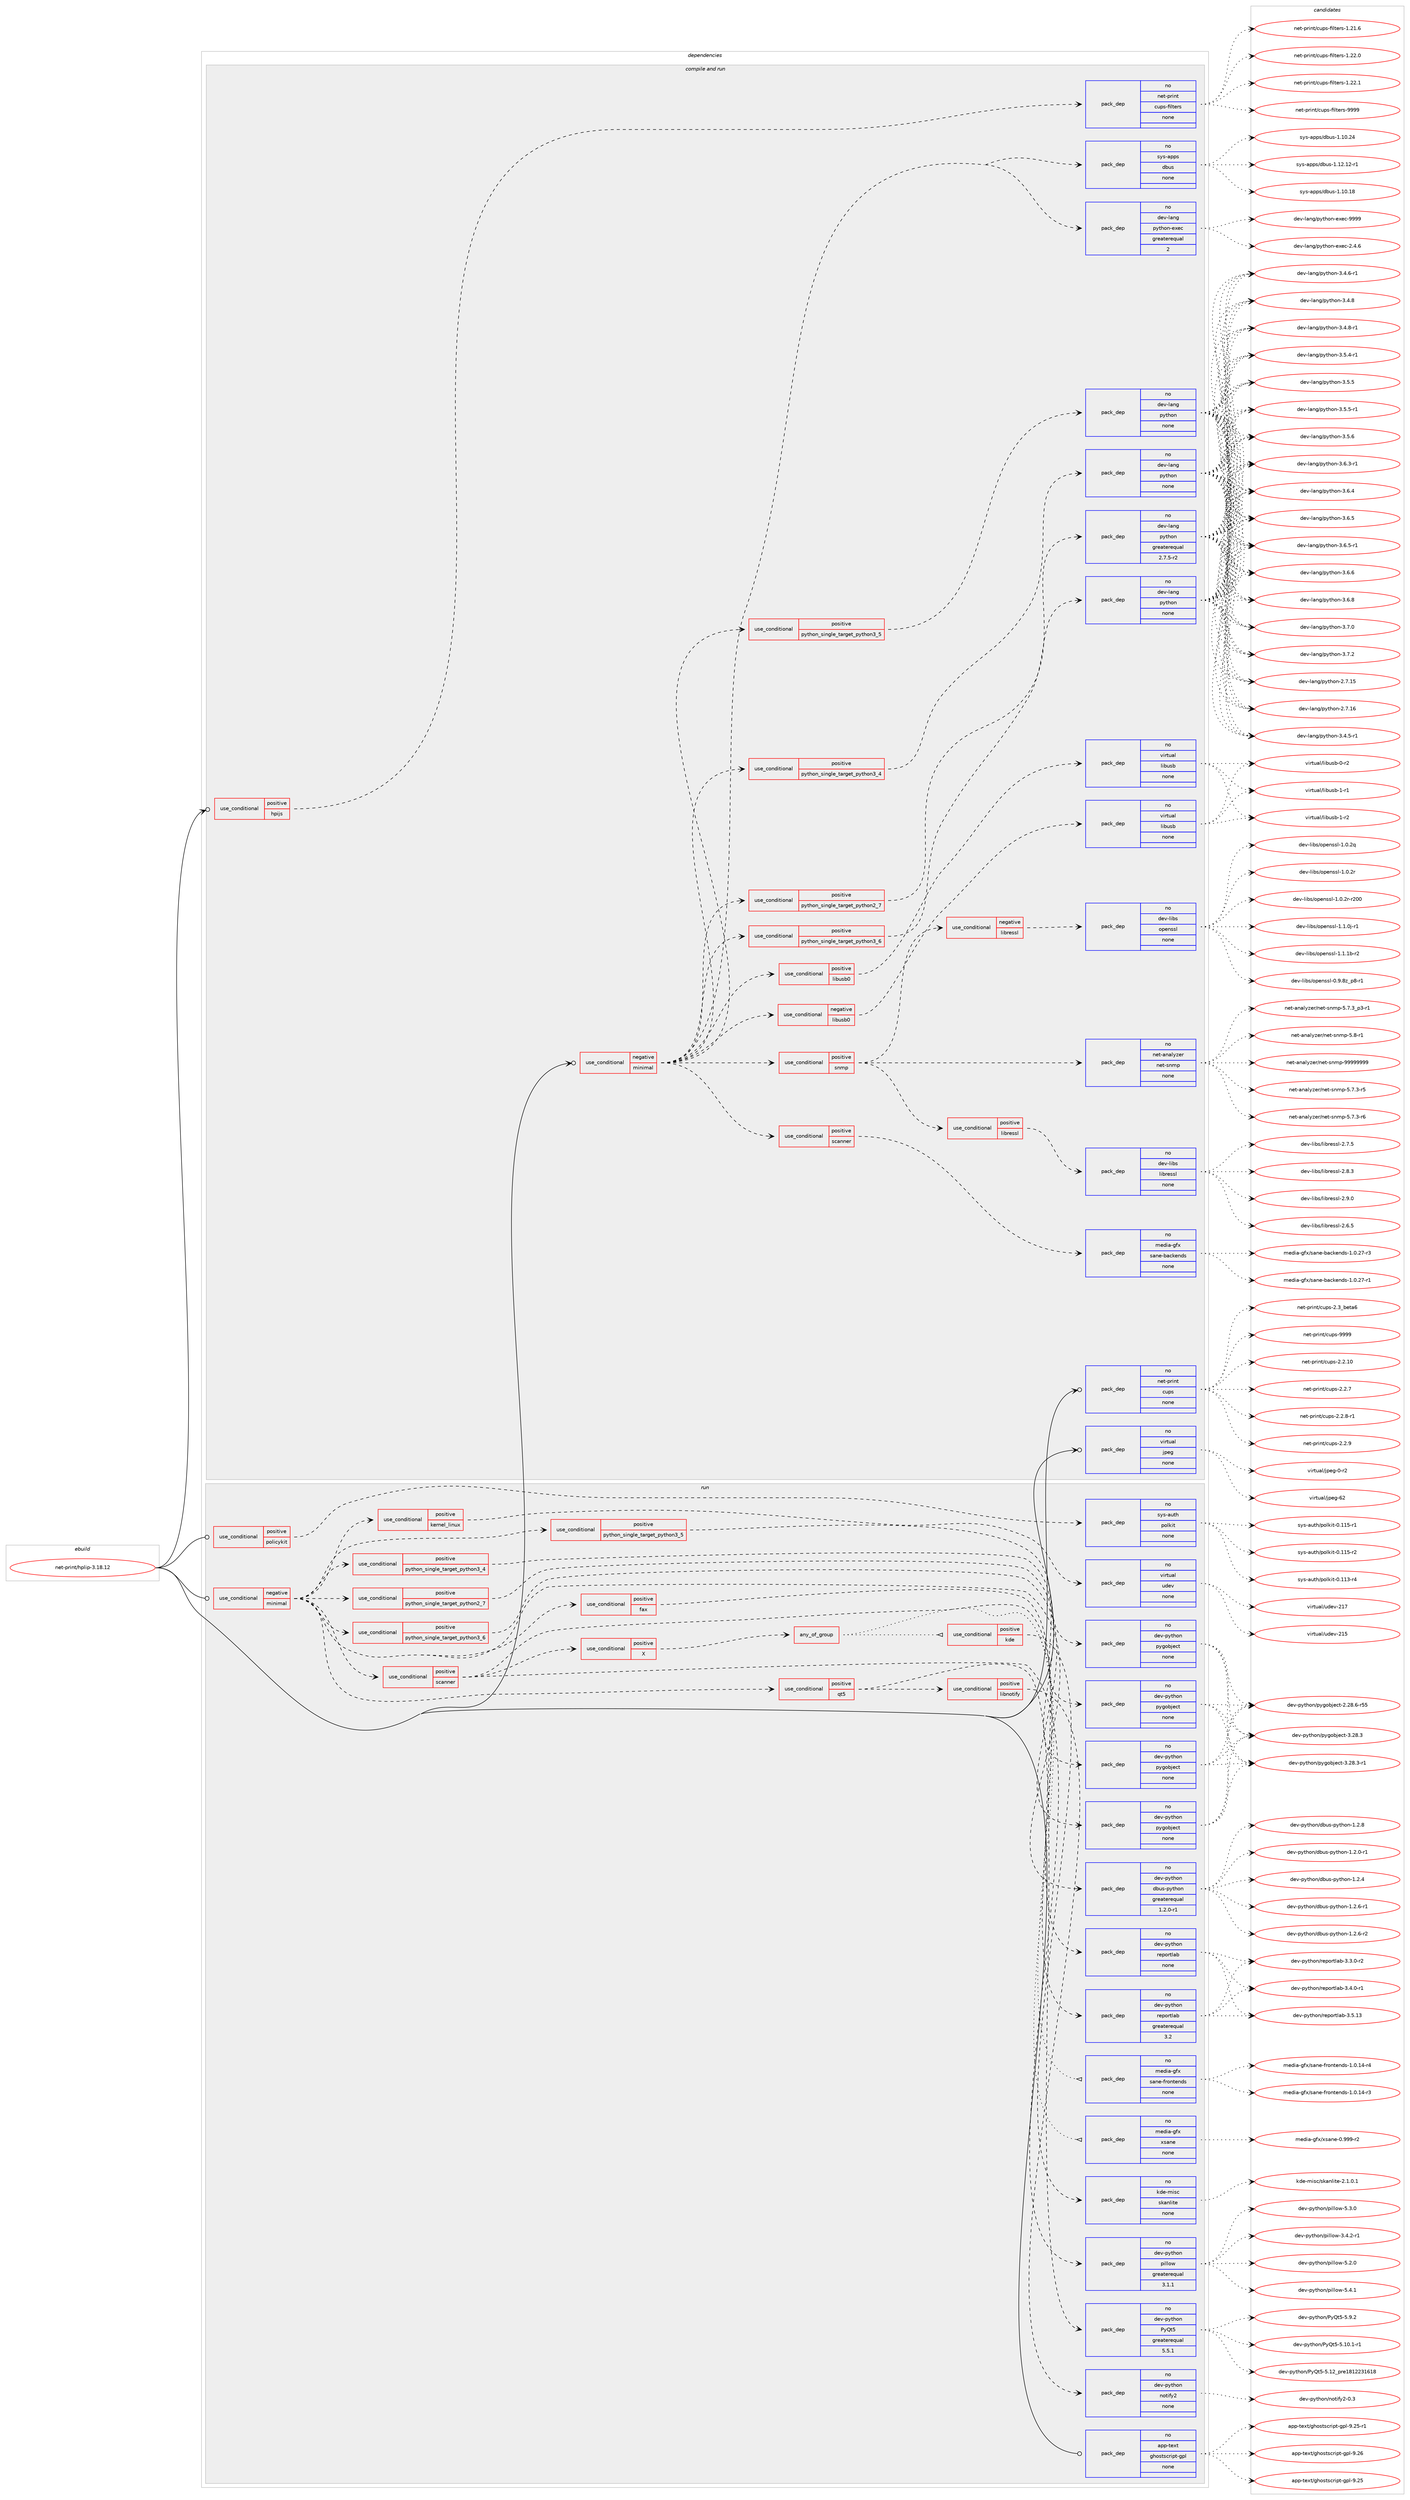digraph prolog {

# *************
# Graph options
# *************

newrank=true;
concentrate=true;
compound=true;
graph [rankdir=LR,fontname=Helvetica,fontsize=10,ranksep=1.5];#, ranksep=2.5, nodesep=0.2];
edge  [arrowhead=vee];
node  [fontname=Helvetica,fontsize=10];

# **********
# The ebuild
# **********

subgraph cluster_leftcol {
color=gray;
rank=same;
label=<<i>ebuild</i>>;
id [label="net-print/hplip-3.18.12", color=red, width=4, href="../net-print/hplip-3.18.12.svg"];
}

# ****************
# The dependencies
# ****************

subgraph cluster_midcol {
color=gray;
label=<<i>dependencies</i>>;
subgraph cluster_compile {
fillcolor="#eeeeee";
style=filled;
label=<<i>compile</i>>;
}
subgraph cluster_compileandrun {
fillcolor="#eeeeee";
style=filled;
label=<<i>compile and run</i>>;
subgraph cond450359 {
dependency1677092 [label=<<TABLE BORDER="0" CELLBORDER="1" CELLSPACING="0" CELLPADDING="4"><TR><TD ROWSPAN="3" CELLPADDING="10">use_conditional</TD></TR><TR><TD>negative</TD></TR><TR><TD>minimal</TD></TR></TABLE>>, shape=none, color=red];
subgraph cond450360 {
dependency1677093 [label=<<TABLE BORDER="0" CELLBORDER="1" CELLSPACING="0" CELLPADDING="4"><TR><TD ROWSPAN="3" CELLPADDING="10">use_conditional</TD></TR><TR><TD>positive</TD></TR><TR><TD>python_single_target_python2_7</TD></TR></TABLE>>, shape=none, color=red];
subgraph pack1199316 {
dependency1677094 [label=<<TABLE BORDER="0" CELLBORDER="1" CELLSPACING="0" CELLPADDING="4" WIDTH="220"><TR><TD ROWSPAN="6" CELLPADDING="30">pack_dep</TD></TR><TR><TD WIDTH="110">no</TD></TR><TR><TD>dev-lang</TD></TR><TR><TD>python</TD></TR><TR><TD>greaterequal</TD></TR><TR><TD>2.7.5-r2</TD></TR></TABLE>>, shape=none, color=blue];
}
dependency1677093:e -> dependency1677094:w [weight=20,style="dashed",arrowhead="vee"];
}
dependency1677092:e -> dependency1677093:w [weight=20,style="dashed",arrowhead="vee"];
subgraph cond450361 {
dependency1677095 [label=<<TABLE BORDER="0" CELLBORDER="1" CELLSPACING="0" CELLPADDING="4"><TR><TD ROWSPAN="3" CELLPADDING="10">use_conditional</TD></TR><TR><TD>positive</TD></TR><TR><TD>python_single_target_python3_4</TD></TR></TABLE>>, shape=none, color=red];
subgraph pack1199317 {
dependency1677096 [label=<<TABLE BORDER="0" CELLBORDER="1" CELLSPACING="0" CELLPADDING="4" WIDTH="220"><TR><TD ROWSPAN="6" CELLPADDING="30">pack_dep</TD></TR><TR><TD WIDTH="110">no</TD></TR><TR><TD>dev-lang</TD></TR><TR><TD>python</TD></TR><TR><TD>none</TD></TR><TR><TD></TD></TR></TABLE>>, shape=none, color=blue];
}
dependency1677095:e -> dependency1677096:w [weight=20,style="dashed",arrowhead="vee"];
}
dependency1677092:e -> dependency1677095:w [weight=20,style="dashed",arrowhead="vee"];
subgraph cond450362 {
dependency1677097 [label=<<TABLE BORDER="0" CELLBORDER="1" CELLSPACING="0" CELLPADDING="4"><TR><TD ROWSPAN="3" CELLPADDING="10">use_conditional</TD></TR><TR><TD>positive</TD></TR><TR><TD>python_single_target_python3_5</TD></TR></TABLE>>, shape=none, color=red];
subgraph pack1199318 {
dependency1677098 [label=<<TABLE BORDER="0" CELLBORDER="1" CELLSPACING="0" CELLPADDING="4" WIDTH="220"><TR><TD ROWSPAN="6" CELLPADDING="30">pack_dep</TD></TR><TR><TD WIDTH="110">no</TD></TR><TR><TD>dev-lang</TD></TR><TR><TD>python</TD></TR><TR><TD>none</TD></TR><TR><TD></TD></TR></TABLE>>, shape=none, color=blue];
}
dependency1677097:e -> dependency1677098:w [weight=20,style="dashed",arrowhead="vee"];
}
dependency1677092:e -> dependency1677097:w [weight=20,style="dashed",arrowhead="vee"];
subgraph cond450363 {
dependency1677099 [label=<<TABLE BORDER="0" CELLBORDER="1" CELLSPACING="0" CELLPADDING="4"><TR><TD ROWSPAN="3" CELLPADDING="10">use_conditional</TD></TR><TR><TD>positive</TD></TR><TR><TD>python_single_target_python3_6</TD></TR></TABLE>>, shape=none, color=red];
subgraph pack1199319 {
dependency1677100 [label=<<TABLE BORDER="0" CELLBORDER="1" CELLSPACING="0" CELLPADDING="4" WIDTH="220"><TR><TD ROWSPAN="6" CELLPADDING="30">pack_dep</TD></TR><TR><TD WIDTH="110">no</TD></TR><TR><TD>dev-lang</TD></TR><TR><TD>python</TD></TR><TR><TD>none</TD></TR><TR><TD></TD></TR></TABLE>>, shape=none, color=blue];
}
dependency1677099:e -> dependency1677100:w [weight=20,style="dashed",arrowhead="vee"];
}
dependency1677092:e -> dependency1677099:w [weight=20,style="dashed",arrowhead="vee"];
subgraph pack1199320 {
dependency1677101 [label=<<TABLE BORDER="0" CELLBORDER="1" CELLSPACING="0" CELLPADDING="4" WIDTH="220"><TR><TD ROWSPAN="6" CELLPADDING="30">pack_dep</TD></TR><TR><TD WIDTH="110">no</TD></TR><TR><TD>dev-lang</TD></TR><TR><TD>python-exec</TD></TR><TR><TD>greaterequal</TD></TR><TR><TD>2</TD></TR></TABLE>>, shape=none, color=blue];
}
dependency1677092:e -> dependency1677101:w [weight=20,style="dashed",arrowhead="vee"];
subgraph pack1199321 {
dependency1677102 [label=<<TABLE BORDER="0" CELLBORDER="1" CELLSPACING="0" CELLPADDING="4" WIDTH="220"><TR><TD ROWSPAN="6" CELLPADDING="30">pack_dep</TD></TR><TR><TD WIDTH="110">no</TD></TR><TR><TD>sys-apps</TD></TR><TR><TD>dbus</TD></TR><TR><TD>none</TD></TR><TR><TD></TD></TR></TABLE>>, shape=none, color=blue];
}
dependency1677092:e -> dependency1677102:w [weight=20,style="dashed",arrowhead="vee"];
subgraph cond450364 {
dependency1677103 [label=<<TABLE BORDER="0" CELLBORDER="1" CELLSPACING="0" CELLPADDING="4"><TR><TD ROWSPAN="3" CELLPADDING="10">use_conditional</TD></TR><TR><TD>negative</TD></TR><TR><TD>libusb0</TD></TR></TABLE>>, shape=none, color=red];
subgraph pack1199322 {
dependency1677104 [label=<<TABLE BORDER="0" CELLBORDER="1" CELLSPACING="0" CELLPADDING="4" WIDTH="220"><TR><TD ROWSPAN="6" CELLPADDING="30">pack_dep</TD></TR><TR><TD WIDTH="110">no</TD></TR><TR><TD>virtual</TD></TR><TR><TD>libusb</TD></TR><TR><TD>none</TD></TR><TR><TD></TD></TR></TABLE>>, shape=none, color=blue];
}
dependency1677103:e -> dependency1677104:w [weight=20,style="dashed",arrowhead="vee"];
}
dependency1677092:e -> dependency1677103:w [weight=20,style="dashed",arrowhead="vee"];
subgraph cond450365 {
dependency1677105 [label=<<TABLE BORDER="0" CELLBORDER="1" CELLSPACING="0" CELLPADDING="4"><TR><TD ROWSPAN="3" CELLPADDING="10">use_conditional</TD></TR><TR><TD>positive</TD></TR><TR><TD>libusb0</TD></TR></TABLE>>, shape=none, color=red];
subgraph pack1199323 {
dependency1677106 [label=<<TABLE BORDER="0" CELLBORDER="1" CELLSPACING="0" CELLPADDING="4" WIDTH="220"><TR><TD ROWSPAN="6" CELLPADDING="30">pack_dep</TD></TR><TR><TD WIDTH="110">no</TD></TR><TR><TD>virtual</TD></TR><TR><TD>libusb</TD></TR><TR><TD>none</TD></TR><TR><TD></TD></TR></TABLE>>, shape=none, color=blue];
}
dependency1677105:e -> dependency1677106:w [weight=20,style="dashed",arrowhead="vee"];
}
dependency1677092:e -> dependency1677105:w [weight=20,style="dashed",arrowhead="vee"];
subgraph cond450366 {
dependency1677107 [label=<<TABLE BORDER="0" CELLBORDER="1" CELLSPACING="0" CELLPADDING="4"><TR><TD ROWSPAN="3" CELLPADDING="10">use_conditional</TD></TR><TR><TD>positive</TD></TR><TR><TD>scanner</TD></TR></TABLE>>, shape=none, color=red];
subgraph pack1199324 {
dependency1677108 [label=<<TABLE BORDER="0" CELLBORDER="1" CELLSPACING="0" CELLPADDING="4" WIDTH="220"><TR><TD ROWSPAN="6" CELLPADDING="30">pack_dep</TD></TR><TR><TD WIDTH="110">no</TD></TR><TR><TD>media-gfx</TD></TR><TR><TD>sane-backends</TD></TR><TR><TD>none</TD></TR><TR><TD></TD></TR></TABLE>>, shape=none, color=blue];
}
dependency1677107:e -> dependency1677108:w [weight=20,style="dashed",arrowhead="vee"];
}
dependency1677092:e -> dependency1677107:w [weight=20,style="dashed",arrowhead="vee"];
subgraph cond450367 {
dependency1677109 [label=<<TABLE BORDER="0" CELLBORDER="1" CELLSPACING="0" CELLPADDING="4"><TR><TD ROWSPAN="3" CELLPADDING="10">use_conditional</TD></TR><TR><TD>positive</TD></TR><TR><TD>snmp</TD></TR></TABLE>>, shape=none, color=red];
subgraph cond450368 {
dependency1677110 [label=<<TABLE BORDER="0" CELLBORDER="1" CELLSPACING="0" CELLPADDING="4"><TR><TD ROWSPAN="3" CELLPADDING="10">use_conditional</TD></TR><TR><TD>negative</TD></TR><TR><TD>libressl</TD></TR></TABLE>>, shape=none, color=red];
subgraph pack1199325 {
dependency1677111 [label=<<TABLE BORDER="0" CELLBORDER="1" CELLSPACING="0" CELLPADDING="4" WIDTH="220"><TR><TD ROWSPAN="6" CELLPADDING="30">pack_dep</TD></TR><TR><TD WIDTH="110">no</TD></TR><TR><TD>dev-libs</TD></TR><TR><TD>openssl</TD></TR><TR><TD>none</TD></TR><TR><TD></TD></TR></TABLE>>, shape=none, color=blue];
}
dependency1677110:e -> dependency1677111:w [weight=20,style="dashed",arrowhead="vee"];
}
dependency1677109:e -> dependency1677110:w [weight=20,style="dashed",arrowhead="vee"];
subgraph cond450369 {
dependency1677112 [label=<<TABLE BORDER="0" CELLBORDER="1" CELLSPACING="0" CELLPADDING="4"><TR><TD ROWSPAN="3" CELLPADDING="10">use_conditional</TD></TR><TR><TD>positive</TD></TR><TR><TD>libressl</TD></TR></TABLE>>, shape=none, color=red];
subgraph pack1199326 {
dependency1677113 [label=<<TABLE BORDER="0" CELLBORDER="1" CELLSPACING="0" CELLPADDING="4" WIDTH="220"><TR><TD ROWSPAN="6" CELLPADDING="30">pack_dep</TD></TR><TR><TD WIDTH="110">no</TD></TR><TR><TD>dev-libs</TD></TR><TR><TD>libressl</TD></TR><TR><TD>none</TD></TR><TR><TD></TD></TR></TABLE>>, shape=none, color=blue];
}
dependency1677112:e -> dependency1677113:w [weight=20,style="dashed",arrowhead="vee"];
}
dependency1677109:e -> dependency1677112:w [weight=20,style="dashed",arrowhead="vee"];
subgraph pack1199327 {
dependency1677114 [label=<<TABLE BORDER="0" CELLBORDER="1" CELLSPACING="0" CELLPADDING="4" WIDTH="220"><TR><TD ROWSPAN="6" CELLPADDING="30">pack_dep</TD></TR><TR><TD WIDTH="110">no</TD></TR><TR><TD>net-analyzer</TD></TR><TR><TD>net-snmp</TD></TR><TR><TD>none</TD></TR><TR><TD></TD></TR></TABLE>>, shape=none, color=blue];
}
dependency1677109:e -> dependency1677114:w [weight=20,style="dashed",arrowhead="vee"];
}
dependency1677092:e -> dependency1677109:w [weight=20,style="dashed",arrowhead="vee"];
}
id:e -> dependency1677092:w [weight=20,style="solid",arrowhead="odotvee"];
subgraph cond450370 {
dependency1677115 [label=<<TABLE BORDER="0" CELLBORDER="1" CELLSPACING="0" CELLPADDING="4"><TR><TD ROWSPAN="3" CELLPADDING="10">use_conditional</TD></TR><TR><TD>positive</TD></TR><TR><TD>hpijs</TD></TR></TABLE>>, shape=none, color=red];
subgraph pack1199328 {
dependency1677116 [label=<<TABLE BORDER="0" CELLBORDER="1" CELLSPACING="0" CELLPADDING="4" WIDTH="220"><TR><TD ROWSPAN="6" CELLPADDING="30">pack_dep</TD></TR><TR><TD WIDTH="110">no</TD></TR><TR><TD>net-print</TD></TR><TR><TD>cups-filters</TD></TR><TR><TD>none</TD></TR><TR><TD></TD></TR></TABLE>>, shape=none, color=blue];
}
dependency1677115:e -> dependency1677116:w [weight=20,style="dashed",arrowhead="vee"];
}
id:e -> dependency1677115:w [weight=20,style="solid",arrowhead="odotvee"];
subgraph pack1199329 {
dependency1677117 [label=<<TABLE BORDER="0" CELLBORDER="1" CELLSPACING="0" CELLPADDING="4" WIDTH="220"><TR><TD ROWSPAN="6" CELLPADDING="30">pack_dep</TD></TR><TR><TD WIDTH="110">no</TD></TR><TR><TD>net-print</TD></TR><TR><TD>cups</TD></TR><TR><TD>none</TD></TR><TR><TD></TD></TR></TABLE>>, shape=none, color=blue];
}
id:e -> dependency1677117:w [weight=20,style="solid",arrowhead="odotvee"];
subgraph pack1199330 {
dependency1677118 [label=<<TABLE BORDER="0" CELLBORDER="1" CELLSPACING="0" CELLPADDING="4" WIDTH="220"><TR><TD ROWSPAN="6" CELLPADDING="30">pack_dep</TD></TR><TR><TD WIDTH="110">no</TD></TR><TR><TD>virtual</TD></TR><TR><TD>jpeg</TD></TR><TR><TD>none</TD></TR><TR><TD></TD></TR></TABLE>>, shape=none, color=blue];
}
id:e -> dependency1677118:w [weight=20,style="solid",arrowhead="odotvee"];
}
subgraph cluster_run {
fillcolor="#eeeeee";
style=filled;
label=<<i>run</i>>;
subgraph cond450371 {
dependency1677119 [label=<<TABLE BORDER="0" CELLBORDER="1" CELLSPACING="0" CELLPADDING="4"><TR><TD ROWSPAN="3" CELLPADDING="10">use_conditional</TD></TR><TR><TD>negative</TD></TR><TR><TD>minimal</TD></TR></TABLE>>, shape=none, color=red];
subgraph pack1199331 {
dependency1677120 [label=<<TABLE BORDER="0" CELLBORDER="1" CELLSPACING="0" CELLPADDING="4" WIDTH="220"><TR><TD ROWSPAN="6" CELLPADDING="30">pack_dep</TD></TR><TR><TD WIDTH="110">no</TD></TR><TR><TD>dev-python</TD></TR><TR><TD>dbus-python</TD></TR><TR><TD>greaterequal</TD></TR><TR><TD>1.2.0-r1</TD></TR></TABLE>>, shape=none, color=blue];
}
dependency1677119:e -> dependency1677120:w [weight=20,style="dashed",arrowhead="vee"];
subgraph cond450372 {
dependency1677121 [label=<<TABLE BORDER="0" CELLBORDER="1" CELLSPACING="0" CELLPADDING="4"><TR><TD ROWSPAN="3" CELLPADDING="10">use_conditional</TD></TR><TR><TD>positive</TD></TR><TR><TD>python_single_target_python2_7</TD></TR></TABLE>>, shape=none, color=red];
subgraph pack1199332 {
dependency1677122 [label=<<TABLE BORDER="0" CELLBORDER="1" CELLSPACING="0" CELLPADDING="4" WIDTH="220"><TR><TD ROWSPAN="6" CELLPADDING="30">pack_dep</TD></TR><TR><TD WIDTH="110">no</TD></TR><TR><TD>dev-python</TD></TR><TR><TD>pygobject</TD></TR><TR><TD>none</TD></TR><TR><TD></TD></TR></TABLE>>, shape=none, color=blue];
}
dependency1677121:e -> dependency1677122:w [weight=20,style="dashed",arrowhead="vee"];
}
dependency1677119:e -> dependency1677121:w [weight=20,style="dashed",arrowhead="vee"];
subgraph cond450373 {
dependency1677123 [label=<<TABLE BORDER="0" CELLBORDER="1" CELLSPACING="0" CELLPADDING="4"><TR><TD ROWSPAN="3" CELLPADDING="10">use_conditional</TD></TR><TR><TD>positive</TD></TR><TR><TD>python_single_target_python3_4</TD></TR></TABLE>>, shape=none, color=red];
subgraph pack1199333 {
dependency1677124 [label=<<TABLE BORDER="0" CELLBORDER="1" CELLSPACING="0" CELLPADDING="4" WIDTH="220"><TR><TD ROWSPAN="6" CELLPADDING="30">pack_dep</TD></TR><TR><TD WIDTH="110">no</TD></TR><TR><TD>dev-python</TD></TR><TR><TD>pygobject</TD></TR><TR><TD>none</TD></TR><TR><TD></TD></TR></TABLE>>, shape=none, color=blue];
}
dependency1677123:e -> dependency1677124:w [weight=20,style="dashed",arrowhead="vee"];
}
dependency1677119:e -> dependency1677123:w [weight=20,style="dashed",arrowhead="vee"];
subgraph cond450374 {
dependency1677125 [label=<<TABLE BORDER="0" CELLBORDER="1" CELLSPACING="0" CELLPADDING="4"><TR><TD ROWSPAN="3" CELLPADDING="10">use_conditional</TD></TR><TR><TD>positive</TD></TR><TR><TD>python_single_target_python3_5</TD></TR></TABLE>>, shape=none, color=red];
subgraph pack1199334 {
dependency1677126 [label=<<TABLE BORDER="0" CELLBORDER="1" CELLSPACING="0" CELLPADDING="4" WIDTH="220"><TR><TD ROWSPAN="6" CELLPADDING="30">pack_dep</TD></TR><TR><TD WIDTH="110">no</TD></TR><TR><TD>dev-python</TD></TR><TR><TD>pygobject</TD></TR><TR><TD>none</TD></TR><TR><TD></TD></TR></TABLE>>, shape=none, color=blue];
}
dependency1677125:e -> dependency1677126:w [weight=20,style="dashed",arrowhead="vee"];
}
dependency1677119:e -> dependency1677125:w [weight=20,style="dashed",arrowhead="vee"];
subgraph cond450375 {
dependency1677127 [label=<<TABLE BORDER="0" CELLBORDER="1" CELLSPACING="0" CELLPADDING="4"><TR><TD ROWSPAN="3" CELLPADDING="10">use_conditional</TD></TR><TR><TD>positive</TD></TR><TR><TD>python_single_target_python3_6</TD></TR></TABLE>>, shape=none, color=red];
subgraph pack1199335 {
dependency1677128 [label=<<TABLE BORDER="0" CELLBORDER="1" CELLSPACING="0" CELLPADDING="4" WIDTH="220"><TR><TD ROWSPAN="6" CELLPADDING="30">pack_dep</TD></TR><TR><TD WIDTH="110">no</TD></TR><TR><TD>dev-python</TD></TR><TR><TD>pygobject</TD></TR><TR><TD>none</TD></TR><TR><TD></TD></TR></TABLE>>, shape=none, color=blue];
}
dependency1677127:e -> dependency1677128:w [weight=20,style="dashed",arrowhead="vee"];
}
dependency1677119:e -> dependency1677127:w [weight=20,style="dashed",arrowhead="vee"];
subgraph cond450376 {
dependency1677129 [label=<<TABLE BORDER="0" CELLBORDER="1" CELLSPACING="0" CELLPADDING="4"><TR><TD ROWSPAN="3" CELLPADDING="10">use_conditional</TD></TR><TR><TD>positive</TD></TR><TR><TD>fax</TD></TR></TABLE>>, shape=none, color=red];
subgraph pack1199336 {
dependency1677130 [label=<<TABLE BORDER="0" CELLBORDER="1" CELLSPACING="0" CELLPADDING="4" WIDTH="220"><TR><TD ROWSPAN="6" CELLPADDING="30">pack_dep</TD></TR><TR><TD WIDTH="110">no</TD></TR><TR><TD>dev-python</TD></TR><TR><TD>reportlab</TD></TR><TR><TD>none</TD></TR><TR><TD></TD></TR></TABLE>>, shape=none, color=blue];
}
dependency1677129:e -> dependency1677130:w [weight=20,style="dashed",arrowhead="vee"];
}
dependency1677119:e -> dependency1677129:w [weight=20,style="dashed",arrowhead="vee"];
subgraph cond450377 {
dependency1677131 [label=<<TABLE BORDER="0" CELLBORDER="1" CELLSPACING="0" CELLPADDING="4"><TR><TD ROWSPAN="3" CELLPADDING="10">use_conditional</TD></TR><TR><TD>positive</TD></TR><TR><TD>kernel_linux</TD></TR></TABLE>>, shape=none, color=red];
subgraph pack1199337 {
dependency1677132 [label=<<TABLE BORDER="0" CELLBORDER="1" CELLSPACING="0" CELLPADDING="4" WIDTH="220"><TR><TD ROWSPAN="6" CELLPADDING="30">pack_dep</TD></TR><TR><TD WIDTH="110">no</TD></TR><TR><TD>virtual</TD></TR><TR><TD>udev</TD></TR><TR><TD>none</TD></TR><TR><TD></TD></TR></TABLE>>, shape=none, color=blue];
}
dependency1677131:e -> dependency1677132:w [weight=20,style="dashed",arrowhead="vee"];
}
dependency1677119:e -> dependency1677131:w [weight=20,style="dashed",arrowhead="vee"];
subgraph cond450378 {
dependency1677133 [label=<<TABLE BORDER="0" CELLBORDER="1" CELLSPACING="0" CELLPADDING="4"><TR><TD ROWSPAN="3" CELLPADDING="10">use_conditional</TD></TR><TR><TD>positive</TD></TR><TR><TD>qt5</TD></TR></TABLE>>, shape=none, color=red];
subgraph pack1199338 {
dependency1677134 [label=<<TABLE BORDER="0" CELLBORDER="1" CELLSPACING="0" CELLPADDING="4" WIDTH="220"><TR><TD ROWSPAN="6" CELLPADDING="30">pack_dep</TD></TR><TR><TD WIDTH="110">no</TD></TR><TR><TD>dev-python</TD></TR><TR><TD>PyQt5</TD></TR><TR><TD>greaterequal</TD></TR><TR><TD>5.5.1</TD></TR></TABLE>>, shape=none, color=blue];
}
dependency1677133:e -> dependency1677134:w [weight=20,style="dashed",arrowhead="vee"];
subgraph cond450379 {
dependency1677135 [label=<<TABLE BORDER="0" CELLBORDER="1" CELLSPACING="0" CELLPADDING="4"><TR><TD ROWSPAN="3" CELLPADDING="10">use_conditional</TD></TR><TR><TD>positive</TD></TR><TR><TD>libnotify</TD></TR></TABLE>>, shape=none, color=red];
subgraph pack1199339 {
dependency1677136 [label=<<TABLE BORDER="0" CELLBORDER="1" CELLSPACING="0" CELLPADDING="4" WIDTH="220"><TR><TD ROWSPAN="6" CELLPADDING="30">pack_dep</TD></TR><TR><TD WIDTH="110">no</TD></TR><TR><TD>dev-python</TD></TR><TR><TD>notify2</TD></TR><TR><TD>none</TD></TR><TR><TD></TD></TR></TABLE>>, shape=none, color=blue];
}
dependency1677135:e -> dependency1677136:w [weight=20,style="dashed",arrowhead="vee"];
}
dependency1677133:e -> dependency1677135:w [weight=20,style="dashed",arrowhead="vee"];
}
dependency1677119:e -> dependency1677133:w [weight=20,style="dashed",arrowhead="vee"];
subgraph cond450380 {
dependency1677137 [label=<<TABLE BORDER="0" CELLBORDER="1" CELLSPACING="0" CELLPADDING="4"><TR><TD ROWSPAN="3" CELLPADDING="10">use_conditional</TD></TR><TR><TD>positive</TD></TR><TR><TD>scanner</TD></TR></TABLE>>, shape=none, color=red];
subgraph pack1199340 {
dependency1677138 [label=<<TABLE BORDER="0" CELLBORDER="1" CELLSPACING="0" CELLPADDING="4" WIDTH="220"><TR><TD ROWSPAN="6" CELLPADDING="30">pack_dep</TD></TR><TR><TD WIDTH="110">no</TD></TR><TR><TD>dev-python</TD></TR><TR><TD>reportlab</TD></TR><TR><TD>greaterequal</TD></TR><TR><TD>3.2</TD></TR></TABLE>>, shape=none, color=blue];
}
dependency1677137:e -> dependency1677138:w [weight=20,style="dashed",arrowhead="vee"];
subgraph pack1199341 {
dependency1677139 [label=<<TABLE BORDER="0" CELLBORDER="1" CELLSPACING="0" CELLPADDING="4" WIDTH="220"><TR><TD ROWSPAN="6" CELLPADDING="30">pack_dep</TD></TR><TR><TD WIDTH="110">no</TD></TR><TR><TD>dev-python</TD></TR><TR><TD>pillow</TD></TR><TR><TD>greaterequal</TD></TR><TR><TD>3.1.1</TD></TR></TABLE>>, shape=none, color=blue];
}
dependency1677137:e -> dependency1677139:w [weight=20,style="dashed",arrowhead="vee"];
subgraph cond450381 {
dependency1677140 [label=<<TABLE BORDER="0" CELLBORDER="1" CELLSPACING="0" CELLPADDING="4"><TR><TD ROWSPAN="3" CELLPADDING="10">use_conditional</TD></TR><TR><TD>positive</TD></TR><TR><TD>X</TD></TR></TABLE>>, shape=none, color=red];
subgraph any26584 {
dependency1677141 [label=<<TABLE BORDER="0" CELLBORDER="1" CELLSPACING="0" CELLPADDING="4"><TR><TD CELLPADDING="10">any_of_group</TD></TR></TABLE>>, shape=none, color=red];subgraph cond450382 {
dependency1677142 [label=<<TABLE BORDER="0" CELLBORDER="1" CELLSPACING="0" CELLPADDING="4"><TR><TD ROWSPAN="3" CELLPADDING="10">use_conditional</TD></TR><TR><TD>positive</TD></TR><TR><TD>kde</TD></TR></TABLE>>, shape=none, color=red];
subgraph pack1199342 {
dependency1677143 [label=<<TABLE BORDER="0" CELLBORDER="1" CELLSPACING="0" CELLPADDING="4" WIDTH="220"><TR><TD ROWSPAN="6" CELLPADDING="30">pack_dep</TD></TR><TR><TD WIDTH="110">no</TD></TR><TR><TD>kde-misc</TD></TR><TR><TD>skanlite</TD></TR><TR><TD>none</TD></TR><TR><TD></TD></TR></TABLE>>, shape=none, color=blue];
}
dependency1677142:e -> dependency1677143:w [weight=20,style="dashed",arrowhead="vee"];
}
dependency1677141:e -> dependency1677142:w [weight=20,style="dotted",arrowhead="oinv"];
subgraph pack1199343 {
dependency1677144 [label=<<TABLE BORDER="0" CELLBORDER="1" CELLSPACING="0" CELLPADDING="4" WIDTH="220"><TR><TD ROWSPAN="6" CELLPADDING="30">pack_dep</TD></TR><TR><TD WIDTH="110">no</TD></TR><TR><TD>media-gfx</TD></TR><TR><TD>xsane</TD></TR><TR><TD>none</TD></TR><TR><TD></TD></TR></TABLE>>, shape=none, color=blue];
}
dependency1677141:e -> dependency1677144:w [weight=20,style="dotted",arrowhead="oinv"];
subgraph pack1199344 {
dependency1677145 [label=<<TABLE BORDER="0" CELLBORDER="1" CELLSPACING="0" CELLPADDING="4" WIDTH="220"><TR><TD ROWSPAN="6" CELLPADDING="30">pack_dep</TD></TR><TR><TD WIDTH="110">no</TD></TR><TR><TD>media-gfx</TD></TR><TR><TD>sane-frontends</TD></TR><TR><TD>none</TD></TR><TR><TD></TD></TR></TABLE>>, shape=none, color=blue];
}
dependency1677141:e -> dependency1677145:w [weight=20,style="dotted",arrowhead="oinv"];
}
dependency1677140:e -> dependency1677141:w [weight=20,style="dashed",arrowhead="vee"];
}
dependency1677137:e -> dependency1677140:w [weight=20,style="dashed",arrowhead="vee"];
}
dependency1677119:e -> dependency1677137:w [weight=20,style="dashed",arrowhead="vee"];
}
id:e -> dependency1677119:w [weight=20,style="solid",arrowhead="odot"];
subgraph cond450383 {
dependency1677146 [label=<<TABLE BORDER="0" CELLBORDER="1" CELLSPACING="0" CELLPADDING="4"><TR><TD ROWSPAN="3" CELLPADDING="10">use_conditional</TD></TR><TR><TD>positive</TD></TR><TR><TD>policykit</TD></TR></TABLE>>, shape=none, color=red];
subgraph pack1199345 {
dependency1677147 [label=<<TABLE BORDER="0" CELLBORDER="1" CELLSPACING="0" CELLPADDING="4" WIDTH="220"><TR><TD ROWSPAN="6" CELLPADDING="30">pack_dep</TD></TR><TR><TD WIDTH="110">no</TD></TR><TR><TD>sys-auth</TD></TR><TR><TD>polkit</TD></TR><TR><TD>none</TD></TR><TR><TD></TD></TR></TABLE>>, shape=none, color=blue];
}
dependency1677146:e -> dependency1677147:w [weight=20,style="dashed",arrowhead="vee"];
}
id:e -> dependency1677146:w [weight=20,style="solid",arrowhead="odot"];
subgraph pack1199346 {
dependency1677148 [label=<<TABLE BORDER="0" CELLBORDER="1" CELLSPACING="0" CELLPADDING="4" WIDTH="220"><TR><TD ROWSPAN="6" CELLPADDING="30">pack_dep</TD></TR><TR><TD WIDTH="110">no</TD></TR><TR><TD>app-text</TD></TR><TR><TD>ghostscript-gpl</TD></TR><TR><TD>none</TD></TR><TR><TD></TD></TR></TABLE>>, shape=none, color=blue];
}
id:e -> dependency1677148:w [weight=20,style="solid",arrowhead="odot"];
}
}

# **************
# The candidates
# **************

subgraph cluster_choices {
rank=same;
color=gray;
label=<<i>candidates</i>>;

subgraph choice1199316 {
color=black;
nodesep=1;
choice10010111845108971101034711212111610411111045504655464953 [label="dev-lang/python-2.7.15", color=red, width=4,href="../dev-lang/python-2.7.15.svg"];
choice10010111845108971101034711212111610411111045504655464954 [label="dev-lang/python-2.7.16", color=red, width=4,href="../dev-lang/python-2.7.16.svg"];
choice1001011184510897110103471121211161041111104551465246534511449 [label="dev-lang/python-3.4.5-r1", color=red, width=4,href="../dev-lang/python-3.4.5-r1.svg"];
choice1001011184510897110103471121211161041111104551465246544511449 [label="dev-lang/python-3.4.6-r1", color=red, width=4,href="../dev-lang/python-3.4.6-r1.svg"];
choice100101118451089711010347112121116104111110455146524656 [label="dev-lang/python-3.4.8", color=red, width=4,href="../dev-lang/python-3.4.8.svg"];
choice1001011184510897110103471121211161041111104551465246564511449 [label="dev-lang/python-3.4.8-r1", color=red, width=4,href="../dev-lang/python-3.4.8-r1.svg"];
choice1001011184510897110103471121211161041111104551465346524511449 [label="dev-lang/python-3.5.4-r1", color=red, width=4,href="../dev-lang/python-3.5.4-r1.svg"];
choice100101118451089711010347112121116104111110455146534653 [label="dev-lang/python-3.5.5", color=red, width=4,href="../dev-lang/python-3.5.5.svg"];
choice1001011184510897110103471121211161041111104551465346534511449 [label="dev-lang/python-3.5.5-r1", color=red, width=4,href="../dev-lang/python-3.5.5-r1.svg"];
choice100101118451089711010347112121116104111110455146534654 [label="dev-lang/python-3.5.6", color=red, width=4,href="../dev-lang/python-3.5.6.svg"];
choice1001011184510897110103471121211161041111104551465446514511449 [label="dev-lang/python-3.6.3-r1", color=red, width=4,href="../dev-lang/python-3.6.3-r1.svg"];
choice100101118451089711010347112121116104111110455146544652 [label="dev-lang/python-3.6.4", color=red, width=4,href="../dev-lang/python-3.6.4.svg"];
choice100101118451089711010347112121116104111110455146544653 [label="dev-lang/python-3.6.5", color=red, width=4,href="../dev-lang/python-3.6.5.svg"];
choice1001011184510897110103471121211161041111104551465446534511449 [label="dev-lang/python-3.6.5-r1", color=red, width=4,href="../dev-lang/python-3.6.5-r1.svg"];
choice100101118451089711010347112121116104111110455146544654 [label="dev-lang/python-3.6.6", color=red, width=4,href="../dev-lang/python-3.6.6.svg"];
choice100101118451089711010347112121116104111110455146544656 [label="dev-lang/python-3.6.8", color=red, width=4,href="../dev-lang/python-3.6.8.svg"];
choice100101118451089711010347112121116104111110455146554648 [label="dev-lang/python-3.7.0", color=red, width=4,href="../dev-lang/python-3.7.0.svg"];
choice100101118451089711010347112121116104111110455146554650 [label="dev-lang/python-3.7.2", color=red, width=4,href="../dev-lang/python-3.7.2.svg"];
dependency1677094:e -> choice10010111845108971101034711212111610411111045504655464953:w [style=dotted,weight="100"];
dependency1677094:e -> choice10010111845108971101034711212111610411111045504655464954:w [style=dotted,weight="100"];
dependency1677094:e -> choice1001011184510897110103471121211161041111104551465246534511449:w [style=dotted,weight="100"];
dependency1677094:e -> choice1001011184510897110103471121211161041111104551465246544511449:w [style=dotted,weight="100"];
dependency1677094:e -> choice100101118451089711010347112121116104111110455146524656:w [style=dotted,weight="100"];
dependency1677094:e -> choice1001011184510897110103471121211161041111104551465246564511449:w [style=dotted,weight="100"];
dependency1677094:e -> choice1001011184510897110103471121211161041111104551465346524511449:w [style=dotted,weight="100"];
dependency1677094:e -> choice100101118451089711010347112121116104111110455146534653:w [style=dotted,weight="100"];
dependency1677094:e -> choice1001011184510897110103471121211161041111104551465346534511449:w [style=dotted,weight="100"];
dependency1677094:e -> choice100101118451089711010347112121116104111110455146534654:w [style=dotted,weight="100"];
dependency1677094:e -> choice1001011184510897110103471121211161041111104551465446514511449:w [style=dotted,weight="100"];
dependency1677094:e -> choice100101118451089711010347112121116104111110455146544652:w [style=dotted,weight="100"];
dependency1677094:e -> choice100101118451089711010347112121116104111110455146544653:w [style=dotted,weight="100"];
dependency1677094:e -> choice1001011184510897110103471121211161041111104551465446534511449:w [style=dotted,weight="100"];
dependency1677094:e -> choice100101118451089711010347112121116104111110455146544654:w [style=dotted,weight="100"];
dependency1677094:e -> choice100101118451089711010347112121116104111110455146544656:w [style=dotted,weight="100"];
dependency1677094:e -> choice100101118451089711010347112121116104111110455146554648:w [style=dotted,weight="100"];
dependency1677094:e -> choice100101118451089711010347112121116104111110455146554650:w [style=dotted,weight="100"];
}
subgraph choice1199317 {
color=black;
nodesep=1;
choice10010111845108971101034711212111610411111045504655464953 [label="dev-lang/python-2.7.15", color=red, width=4,href="../dev-lang/python-2.7.15.svg"];
choice10010111845108971101034711212111610411111045504655464954 [label="dev-lang/python-2.7.16", color=red, width=4,href="../dev-lang/python-2.7.16.svg"];
choice1001011184510897110103471121211161041111104551465246534511449 [label="dev-lang/python-3.4.5-r1", color=red, width=4,href="../dev-lang/python-3.4.5-r1.svg"];
choice1001011184510897110103471121211161041111104551465246544511449 [label="dev-lang/python-3.4.6-r1", color=red, width=4,href="../dev-lang/python-3.4.6-r1.svg"];
choice100101118451089711010347112121116104111110455146524656 [label="dev-lang/python-3.4.8", color=red, width=4,href="../dev-lang/python-3.4.8.svg"];
choice1001011184510897110103471121211161041111104551465246564511449 [label="dev-lang/python-3.4.8-r1", color=red, width=4,href="../dev-lang/python-3.4.8-r1.svg"];
choice1001011184510897110103471121211161041111104551465346524511449 [label="dev-lang/python-3.5.4-r1", color=red, width=4,href="../dev-lang/python-3.5.4-r1.svg"];
choice100101118451089711010347112121116104111110455146534653 [label="dev-lang/python-3.5.5", color=red, width=4,href="../dev-lang/python-3.5.5.svg"];
choice1001011184510897110103471121211161041111104551465346534511449 [label="dev-lang/python-3.5.5-r1", color=red, width=4,href="../dev-lang/python-3.5.5-r1.svg"];
choice100101118451089711010347112121116104111110455146534654 [label="dev-lang/python-3.5.6", color=red, width=4,href="../dev-lang/python-3.5.6.svg"];
choice1001011184510897110103471121211161041111104551465446514511449 [label="dev-lang/python-3.6.3-r1", color=red, width=4,href="../dev-lang/python-3.6.3-r1.svg"];
choice100101118451089711010347112121116104111110455146544652 [label="dev-lang/python-3.6.4", color=red, width=4,href="../dev-lang/python-3.6.4.svg"];
choice100101118451089711010347112121116104111110455146544653 [label="dev-lang/python-3.6.5", color=red, width=4,href="../dev-lang/python-3.6.5.svg"];
choice1001011184510897110103471121211161041111104551465446534511449 [label="dev-lang/python-3.6.5-r1", color=red, width=4,href="../dev-lang/python-3.6.5-r1.svg"];
choice100101118451089711010347112121116104111110455146544654 [label="dev-lang/python-3.6.6", color=red, width=4,href="../dev-lang/python-3.6.6.svg"];
choice100101118451089711010347112121116104111110455146544656 [label="dev-lang/python-3.6.8", color=red, width=4,href="../dev-lang/python-3.6.8.svg"];
choice100101118451089711010347112121116104111110455146554648 [label="dev-lang/python-3.7.0", color=red, width=4,href="../dev-lang/python-3.7.0.svg"];
choice100101118451089711010347112121116104111110455146554650 [label="dev-lang/python-3.7.2", color=red, width=4,href="../dev-lang/python-3.7.2.svg"];
dependency1677096:e -> choice10010111845108971101034711212111610411111045504655464953:w [style=dotted,weight="100"];
dependency1677096:e -> choice10010111845108971101034711212111610411111045504655464954:w [style=dotted,weight="100"];
dependency1677096:e -> choice1001011184510897110103471121211161041111104551465246534511449:w [style=dotted,weight="100"];
dependency1677096:e -> choice1001011184510897110103471121211161041111104551465246544511449:w [style=dotted,weight="100"];
dependency1677096:e -> choice100101118451089711010347112121116104111110455146524656:w [style=dotted,weight="100"];
dependency1677096:e -> choice1001011184510897110103471121211161041111104551465246564511449:w [style=dotted,weight="100"];
dependency1677096:e -> choice1001011184510897110103471121211161041111104551465346524511449:w [style=dotted,weight="100"];
dependency1677096:e -> choice100101118451089711010347112121116104111110455146534653:w [style=dotted,weight="100"];
dependency1677096:e -> choice1001011184510897110103471121211161041111104551465346534511449:w [style=dotted,weight="100"];
dependency1677096:e -> choice100101118451089711010347112121116104111110455146534654:w [style=dotted,weight="100"];
dependency1677096:e -> choice1001011184510897110103471121211161041111104551465446514511449:w [style=dotted,weight="100"];
dependency1677096:e -> choice100101118451089711010347112121116104111110455146544652:w [style=dotted,weight="100"];
dependency1677096:e -> choice100101118451089711010347112121116104111110455146544653:w [style=dotted,weight="100"];
dependency1677096:e -> choice1001011184510897110103471121211161041111104551465446534511449:w [style=dotted,weight="100"];
dependency1677096:e -> choice100101118451089711010347112121116104111110455146544654:w [style=dotted,weight="100"];
dependency1677096:e -> choice100101118451089711010347112121116104111110455146544656:w [style=dotted,weight="100"];
dependency1677096:e -> choice100101118451089711010347112121116104111110455146554648:w [style=dotted,weight="100"];
dependency1677096:e -> choice100101118451089711010347112121116104111110455146554650:w [style=dotted,weight="100"];
}
subgraph choice1199318 {
color=black;
nodesep=1;
choice10010111845108971101034711212111610411111045504655464953 [label="dev-lang/python-2.7.15", color=red, width=4,href="../dev-lang/python-2.7.15.svg"];
choice10010111845108971101034711212111610411111045504655464954 [label="dev-lang/python-2.7.16", color=red, width=4,href="../dev-lang/python-2.7.16.svg"];
choice1001011184510897110103471121211161041111104551465246534511449 [label="dev-lang/python-3.4.5-r1", color=red, width=4,href="../dev-lang/python-3.4.5-r1.svg"];
choice1001011184510897110103471121211161041111104551465246544511449 [label="dev-lang/python-3.4.6-r1", color=red, width=4,href="../dev-lang/python-3.4.6-r1.svg"];
choice100101118451089711010347112121116104111110455146524656 [label="dev-lang/python-3.4.8", color=red, width=4,href="../dev-lang/python-3.4.8.svg"];
choice1001011184510897110103471121211161041111104551465246564511449 [label="dev-lang/python-3.4.8-r1", color=red, width=4,href="../dev-lang/python-3.4.8-r1.svg"];
choice1001011184510897110103471121211161041111104551465346524511449 [label="dev-lang/python-3.5.4-r1", color=red, width=4,href="../dev-lang/python-3.5.4-r1.svg"];
choice100101118451089711010347112121116104111110455146534653 [label="dev-lang/python-3.5.5", color=red, width=4,href="../dev-lang/python-3.5.5.svg"];
choice1001011184510897110103471121211161041111104551465346534511449 [label="dev-lang/python-3.5.5-r1", color=red, width=4,href="../dev-lang/python-3.5.5-r1.svg"];
choice100101118451089711010347112121116104111110455146534654 [label="dev-lang/python-3.5.6", color=red, width=4,href="../dev-lang/python-3.5.6.svg"];
choice1001011184510897110103471121211161041111104551465446514511449 [label="dev-lang/python-3.6.3-r1", color=red, width=4,href="../dev-lang/python-3.6.3-r1.svg"];
choice100101118451089711010347112121116104111110455146544652 [label="dev-lang/python-3.6.4", color=red, width=4,href="../dev-lang/python-3.6.4.svg"];
choice100101118451089711010347112121116104111110455146544653 [label="dev-lang/python-3.6.5", color=red, width=4,href="../dev-lang/python-3.6.5.svg"];
choice1001011184510897110103471121211161041111104551465446534511449 [label="dev-lang/python-3.6.5-r1", color=red, width=4,href="../dev-lang/python-3.6.5-r1.svg"];
choice100101118451089711010347112121116104111110455146544654 [label="dev-lang/python-3.6.6", color=red, width=4,href="../dev-lang/python-3.6.6.svg"];
choice100101118451089711010347112121116104111110455146544656 [label="dev-lang/python-3.6.8", color=red, width=4,href="../dev-lang/python-3.6.8.svg"];
choice100101118451089711010347112121116104111110455146554648 [label="dev-lang/python-3.7.0", color=red, width=4,href="../dev-lang/python-3.7.0.svg"];
choice100101118451089711010347112121116104111110455146554650 [label="dev-lang/python-3.7.2", color=red, width=4,href="../dev-lang/python-3.7.2.svg"];
dependency1677098:e -> choice10010111845108971101034711212111610411111045504655464953:w [style=dotted,weight="100"];
dependency1677098:e -> choice10010111845108971101034711212111610411111045504655464954:w [style=dotted,weight="100"];
dependency1677098:e -> choice1001011184510897110103471121211161041111104551465246534511449:w [style=dotted,weight="100"];
dependency1677098:e -> choice1001011184510897110103471121211161041111104551465246544511449:w [style=dotted,weight="100"];
dependency1677098:e -> choice100101118451089711010347112121116104111110455146524656:w [style=dotted,weight="100"];
dependency1677098:e -> choice1001011184510897110103471121211161041111104551465246564511449:w [style=dotted,weight="100"];
dependency1677098:e -> choice1001011184510897110103471121211161041111104551465346524511449:w [style=dotted,weight="100"];
dependency1677098:e -> choice100101118451089711010347112121116104111110455146534653:w [style=dotted,weight="100"];
dependency1677098:e -> choice1001011184510897110103471121211161041111104551465346534511449:w [style=dotted,weight="100"];
dependency1677098:e -> choice100101118451089711010347112121116104111110455146534654:w [style=dotted,weight="100"];
dependency1677098:e -> choice1001011184510897110103471121211161041111104551465446514511449:w [style=dotted,weight="100"];
dependency1677098:e -> choice100101118451089711010347112121116104111110455146544652:w [style=dotted,weight="100"];
dependency1677098:e -> choice100101118451089711010347112121116104111110455146544653:w [style=dotted,weight="100"];
dependency1677098:e -> choice1001011184510897110103471121211161041111104551465446534511449:w [style=dotted,weight="100"];
dependency1677098:e -> choice100101118451089711010347112121116104111110455146544654:w [style=dotted,weight="100"];
dependency1677098:e -> choice100101118451089711010347112121116104111110455146544656:w [style=dotted,weight="100"];
dependency1677098:e -> choice100101118451089711010347112121116104111110455146554648:w [style=dotted,weight="100"];
dependency1677098:e -> choice100101118451089711010347112121116104111110455146554650:w [style=dotted,weight="100"];
}
subgraph choice1199319 {
color=black;
nodesep=1;
choice10010111845108971101034711212111610411111045504655464953 [label="dev-lang/python-2.7.15", color=red, width=4,href="../dev-lang/python-2.7.15.svg"];
choice10010111845108971101034711212111610411111045504655464954 [label="dev-lang/python-2.7.16", color=red, width=4,href="../dev-lang/python-2.7.16.svg"];
choice1001011184510897110103471121211161041111104551465246534511449 [label="dev-lang/python-3.4.5-r1", color=red, width=4,href="../dev-lang/python-3.4.5-r1.svg"];
choice1001011184510897110103471121211161041111104551465246544511449 [label="dev-lang/python-3.4.6-r1", color=red, width=4,href="../dev-lang/python-3.4.6-r1.svg"];
choice100101118451089711010347112121116104111110455146524656 [label="dev-lang/python-3.4.8", color=red, width=4,href="../dev-lang/python-3.4.8.svg"];
choice1001011184510897110103471121211161041111104551465246564511449 [label="dev-lang/python-3.4.8-r1", color=red, width=4,href="../dev-lang/python-3.4.8-r1.svg"];
choice1001011184510897110103471121211161041111104551465346524511449 [label="dev-lang/python-3.5.4-r1", color=red, width=4,href="../dev-lang/python-3.5.4-r1.svg"];
choice100101118451089711010347112121116104111110455146534653 [label="dev-lang/python-3.5.5", color=red, width=4,href="../dev-lang/python-3.5.5.svg"];
choice1001011184510897110103471121211161041111104551465346534511449 [label="dev-lang/python-3.5.5-r1", color=red, width=4,href="../dev-lang/python-3.5.5-r1.svg"];
choice100101118451089711010347112121116104111110455146534654 [label="dev-lang/python-3.5.6", color=red, width=4,href="../dev-lang/python-3.5.6.svg"];
choice1001011184510897110103471121211161041111104551465446514511449 [label="dev-lang/python-3.6.3-r1", color=red, width=4,href="../dev-lang/python-3.6.3-r1.svg"];
choice100101118451089711010347112121116104111110455146544652 [label="dev-lang/python-3.6.4", color=red, width=4,href="../dev-lang/python-3.6.4.svg"];
choice100101118451089711010347112121116104111110455146544653 [label="dev-lang/python-3.6.5", color=red, width=4,href="../dev-lang/python-3.6.5.svg"];
choice1001011184510897110103471121211161041111104551465446534511449 [label="dev-lang/python-3.6.5-r1", color=red, width=4,href="../dev-lang/python-3.6.5-r1.svg"];
choice100101118451089711010347112121116104111110455146544654 [label="dev-lang/python-3.6.6", color=red, width=4,href="../dev-lang/python-3.6.6.svg"];
choice100101118451089711010347112121116104111110455146544656 [label="dev-lang/python-3.6.8", color=red, width=4,href="../dev-lang/python-3.6.8.svg"];
choice100101118451089711010347112121116104111110455146554648 [label="dev-lang/python-3.7.0", color=red, width=4,href="../dev-lang/python-3.7.0.svg"];
choice100101118451089711010347112121116104111110455146554650 [label="dev-lang/python-3.7.2", color=red, width=4,href="../dev-lang/python-3.7.2.svg"];
dependency1677100:e -> choice10010111845108971101034711212111610411111045504655464953:w [style=dotted,weight="100"];
dependency1677100:e -> choice10010111845108971101034711212111610411111045504655464954:w [style=dotted,weight="100"];
dependency1677100:e -> choice1001011184510897110103471121211161041111104551465246534511449:w [style=dotted,weight="100"];
dependency1677100:e -> choice1001011184510897110103471121211161041111104551465246544511449:w [style=dotted,weight="100"];
dependency1677100:e -> choice100101118451089711010347112121116104111110455146524656:w [style=dotted,weight="100"];
dependency1677100:e -> choice1001011184510897110103471121211161041111104551465246564511449:w [style=dotted,weight="100"];
dependency1677100:e -> choice1001011184510897110103471121211161041111104551465346524511449:w [style=dotted,weight="100"];
dependency1677100:e -> choice100101118451089711010347112121116104111110455146534653:w [style=dotted,weight="100"];
dependency1677100:e -> choice1001011184510897110103471121211161041111104551465346534511449:w [style=dotted,weight="100"];
dependency1677100:e -> choice100101118451089711010347112121116104111110455146534654:w [style=dotted,weight="100"];
dependency1677100:e -> choice1001011184510897110103471121211161041111104551465446514511449:w [style=dotted,weight="100"];
dependency1677100:e -> choice100101118451089711010347112121116104111110455146544652:w [style=dotted,weight="100"];
dependency1677100:e -> choice100101118451089711010347112121116104111110455146544653:w [style=dotted,weight="100"];
dependency1677100:e -> choice1001011184510897110103471121211161041111104551465446534511449:w [style=dotted,weight="100"];
dependency1677100:e -> choice100101118451089711010347112121116104111110455146544654:w [style=dotted,weight="100"];
dependency1677100:e -> choice100101118451089711010347112121116104111110455146544656:w [style=dotted,weight="100"];
dependency1677100:e -> choice100101118451089711010347112121116104111110455146554648:w [style=dotted,weight="100"];
dependency1677100:e -> choice100101118451089711010347112121116104111110455146554650:w [style=dotted,weight="100"];
}
subgraph choice1199320 {
color=black;
nodesep=1;
choice1001011184510897110103471121211161041111104510112010199455046524654 [label="dev-lang/python-exec-2.4.6", color=red, width=4,href="../dev-lang/python-exec-2.4.6.svg"];
choice10010111845108971101034711212111610411111045101120101994557575757 [label="dev-lang/python-exec-9999", color=red, width=4,href="../dev-lang/python-exec-9999.svg"];
dependency1677101:e -> choice1001011184510897110103471121211161041111104510112010199455046524654:w [style=dotted,weight="100"];
dependency1677101:e -> choice10010111845108971101034711212111610411111045101120101994557575757:w [style=dotted,weight="100"];
}
subgraph choice1199321 {
color=black;
nodesep=1;
choice115121115459711211211547100981171154549464948464956 [label="sys-apps/dbus-1.10.18", color=red, width=4,href="../sys-apps/dbus-1.10.18.svg"];
choice115121115459711211211547100981171154549464948465052 [label="sys-apps/dbus-1.10.24", color=red, width=4,href="../sys-apps/dbus-1.10.24.svg"];
choice1151211154597112112115471009811711545494649504649504511449 [label="sys-apps/dbus-1.12.12-r1", color=red, width=4,href="../sys-apps/dbus-1.12.12-r1.svg"];
dependency1677102:e -> choice115121115459711211211547100981171154549464948464956:w [style=dotted,weight="100"];
dependency1677102:e -> choice115121115459711211211547100981171154549464948465052:w [style=dotted,weight="100"];
dependency1677102:e -> choice1151211154597112112115471009811711545494649504649504511449:w [style=dotted,weight="100"];
}
subgraph choice1199322 {
color=black;
nodesep=1;
choice1181051141161179710847108105981171159845484511450 [label="virtual/libusb-0-r2", color=red, width=4,href="../virtual/libusb-0-r2.svg"];
choice1181051141161179710847108105981171159845494511449 [label="virtual/libusb-1-r1", color=red, width=4,href="../virtual/libusb-1-r1.svg"];
choice1181051141161179710847108105981171159845494511450 [label="virtual/libusb-1-r2", color=red, width=4,href="../virtual/libusb-1-r2.svg"];
dependency1677104:e -> choice1181051141161179710847108105981171159845484511450:w [style=dotted,weight="100"];
dependency1677104:e -> choice1181051141161179710847108105981171159845494511449:w [style=dotted,weight="100"];
dependency1677104:e -> choice1181051141161179710847108105981171159845494511450:w [style=dotted,weight="100"];
}
subgraph choice1199323 {
color=black;
nodesep=1;
choice1181051141161179710847108105981171159845484511450 [label="virtual/libusb-0-r2", color=red, width=4,href="../virtual/libusb-0-r2.svg"];
choice1181051141161179710847108105981171159845494511449 [label="virtual/libusb-1-r1", color=red, width=4,href="../virtual/libusb-1-r1.svg"];
choice1181051141161179710847108105981171159845494511450 [label="virtual/libusb-1-r2", color=red, width=4,href="../virtual/libusb-1-r2.svg"];
dependency1677106:e -> choice1181051141161179710847108105981171159845484511450:w [style=dotted,weight="100"];
dependency1677106:e -> choice1181051141161179710847108105981171159845494511449:w [style=dotted,weight="100"];
dependency1677106:e -> choice1181051141161179710847108105981171159845494511450:w [style=dotted,weight="100"];
}
subgraph choice1199324 {
color=black;
nodesep=1;
choice1091011001059745103102120471159711010145989799107101110100115454946484650554511449 [label="media-gfx/sane-backends-1.0.27-r1", color=red, width=4,href="../media-gfx/sane-backends-1.0.27-r1.svg"];
choice1091011001059745103102120471159711010145989799107101110100115454946484650554511451 [label="media-gfx/sane-backends-1.0.27-r3", color=red, width=4,href="../media-gfx/sane-backends-1.0.27-r3.svg"];
dependency1677108:e -> choice1091011001059745103102120471159711010145989799107101110100115454946484650554511449:w [style=dotted,weight="100"];
dependency1677108:e -> choice1091011001059745103102120471159711010145989799107101110100115454946484650554511451:w [style=dotted,weight="100"];
}
subgraph choice1199325 {
color=black;
nodesep=1;
choice10010111845108105981154711111210111011511510845484657465612295112564511449 [label="dev-libs/openssl-0.9.8z_p8-r1", color=red, width=4,href="../dev-libs/openssl-0.9.8z_p8-r1.svg"];
choice100101118451081059811547111112101110115115108454946484650113 [label="dev-libs/openssl-1.0.2q", color=red, width=4,href="../dev-libs/openssl-1.0.2q.svg"];
choice100101118451081059811547111112101110115115108454946484650114 [label="dev-libs/openssl-1.0.2r", color=red, width=4,href="../dev-libs/openssl-1.0.2r.svg"];
choice10010111845108105981154711111210111011511510845494648465011445114504848 [label="dev-libs/openssl-1.0.2r-r200", color=red, width=4,href="../dev-libs/openssl-1.0.2r-r200.svg"];
choice1001011184510810598115471111121011101151151084549464946481064511449 [label="dev-libs/openssl-1.1.0j-r1", color=red, width=4,href="../dev-libs/openssl-1.1.0j-r1.svg"];
choice100101118451081059811547111112101110115115108454946494649984511450 [label="dev-libs/openssl-1.1.1b-r2", color=red, width=4,href="../dev-libs/openssl-1.1.1b-r2.svg"];
dependency1677111:e -> choice10010111845108105981154711111210111011511510845484657465612295112564511449:w [style=dotted,weight="100"];
dependency1677111:e -> choice100101118451081059811547111112101110115115108454946484650113:w [style=dotted,weight="100"];
dependency1677111:e -> choice100101118451081059811547111112101110115115108454946484650114:w [style=dotted,weight="100"];
dependency1677111:e -> choice10010111845108105981154711111210111011511510845494648465011445114504848:w [style=dotted,weight="100"];
dependency1677111:e -> choice1001011184510810598115471111121011101151151084549464946481064511449:w [style=dotted,weight="100"];
dependency1677111:e -> choice100101118451081059811547111112101110115115108454946494649984511450:w [style=dotted,weight="100"];
}
subgraph choice1199326 {
color=black;
nodesep=1;
choice10010111845108105981154710810598114101115115108455046544653 [label="dev-libs/libressl-2.6.5", color=red, width=4,href="../dev-libs/libressl-2.6.5.svg"];
choice10010111845108105981154710810598114101115115108455046554653 [label="dev-libs/libressl-2.7.5", color=red, width=4,href="../dev-libs/libressl-2.7.5.svg"];
choice10010111845108105981154710810598114101115115108455046564651 [label="dev-libs/libressl-2.8.3", color=red, width=4,href="../dev-libs/libressl-2.8.3.svg"];
choice10010111845108105981154710810598114101115115108455046574648 [label="dev-libs/libressl-2.9.0", color=red, width=4,href="../dev-libs/libressl-2.9.0.svg"];
dependency1677113:e -> choice10010111845108105981154710810598114101115115108455046544653:w [style=dotted,weight="100"];
dependency1677113:e -> choice10010111845108105981154710810598114101115115108455046554653:w [style=dotted,weight="100"];
dependency1677113:e -> choice10010111845108105981154710810598114101115115108455046564651:w [style=dotted,weight="100"];
dependency1677113:e -> choice10010111845108105981154710810598114101115115108455046574648:w [style=dotted,weight="100"];
}
subgraph choice1199327 {
color=black;
nodesep=1;
choice11010111645971109710812112210111447110101116451151101091124553465546514511453 [label="net-analyzer/net-snmp-5.7.3-r5", color=red, width=4,href="../net-analyzer/net-snmp-5.7.3-r5.svg"];
choice11010111645971109710812112210111447110101116451151101091124553465546514511454 [label="net-analyzer/net-snmp-5.7.3-r6", color=red, width=4,href="../net-analyzer/net-snmp-5.7.3-r6.svg"];
choice110101116459711097108121122101114471101011164511511010911245534655465195112514511449 [label="net-analyzer/net-snmp-5.7.3_p3-r1", color=red, width=4,href="../net-analyzer/net-snmp-5.7.3_p3-r1.svg"];
choice1101011164597110971081211221011144711010111645115110109112455346564511449 [label="net-analyzer/net-snmp-5.8-r1", color=red, width=4,href="../net-analyzer/net-snmp-5.8-r1.svg"];
choice1101011164597110971081211221011144711010111645115110109112455757575757575757 [label="net-analyzer/net-snmp-99999999", color=red, width=4,href="../net-analyzer/net-snmp-99999999.svg"];
dependency1677114:e -> choice11010111645971109710812112210111447110101116451151101091124553465546514511453:w [style=dotted,weight="100"];
dependency1677114:e -> choice11010111645971109710812112210111447110101116451151101091124553465546514511454:w [style=dotted,weight="100"];
dependency1677114:e -> choice110101116459711097108121122101114471101011164511511010911245534655465195112514511449:w [style=dotted,weight="100"];
dependency1677114:e -> choice1101011164597110971081211221011144711010111645115110109112455346564511449:w [style=dotted,weight="100"];
dependency1677114:e -> choice1101011164597110971081211221011144711010111645115110109112455757575757575757:w [style=dotted,weight="100"];
}
subgraph choice1199328 {
color=black;
nodesep=1;
choice1101011164511211410511011647991171121154510210510811610111411545494650494654 [label="net-print/cups-filters-1.21.6", color=red, width=4,href="../net-print/cups-filters-1.21.6.svg"];
choice1101011164511211410511011647991171121154510210510811610111411545494650504648 [label="net-print/cups-filters-1.22.0", color=red, width=4,href="../net-print/cups-filters-1.22.0.svg"];
choice1101011164511211410511011647991171121154510210510811610111411545494650504649 [label="net-print/cups-filters-1.22.1", color=red, width=4,href="../net-print/cups-filters-1.22.1.svg"];
choice110101116451121141051101164799117112115451021051081161011141154557575757 [label="net-print/cups-filters-9999", color=red, width=4,href="../net-print/cups-filters-9999.svg"];
dependency1677116:e -> choice1101011164511211410511011647991171121154510210510811610111411545494650494654:w [style=dotted,weight="100"];
dependency1677116:e -> choice1101011164511211410511011647991171121154510210510811610111411545494650504648:w [style=dotted,weight="100"];
dependency1677116:e -> choice1101011164511211410511011647991171121154510210510811610111411545494650504649:w [style=dotted,weight="100"];
dependency1677116:e -> choice110101116451121141051101164799117112115451021051081161011141154557575757:w [style=dotted,weight="100"];
}
subgraph choice1199329 {
color=black;
nodesep=1;
choice11010111645112114105110116479911711211545504650464948 [label="net-print/cups-2.2.10", color=red, width=4,href="../net-print/cups-2.2.10.svg"];
choice110101116451121141051101164799117112115455046504655 [label="net-print/cups-2.2.7", color=red, width=4,href="../net-print/cups-2.2.7.svg"];
choice1101011164511211410511011647991171121154550465046564511449 [label="net-print/cups-2.2.8-r1", color=red, width=4,href="../net-print/cups-2.2.8-r1.svg"];
choice110101116451121141051101164799117112115455046504657 [label="net-print/cups-2.2.9", color=red, width=4,href="../net-print/cups-2.2.9.svg"];
choice1101011164511211410511011647991171121154550465195981011169754 [label="net-print/cups-2.3_beta6", color=red, width=4,href="../net-print/cups-2.3_beta6.svg"];
choice1101011164511211410511011647991171121154557575757 [label="net-print/cups-9999", color=red, width=4,href="../net-print/cups-9999.svg"];
dependency1677117:e -> choice11010111645112114105110116479911711211545504650464948:w [style=dotted,weight="100"];
dependency1677117:e -> choice110101116451121141051101164799117112115455046504655:w [style=dotted,weight="100"];
dependency1677117:e -> choice1101011164511211410511011647991171121154550465046564511449:w [style=dotted,weight="100"];
dependency1677117:e -> choice110101116451121141051101164799117112115455046504657:w [style=dotted,weight="100"];
dependency1677117:e -> choice1101011164511211410511011647991171121154550465195981011169754:w [style=dotted,weight="100"];
dependency1677117:e -> choice1101011164511211410511011647991171121154557575757:w [style=dotted,weight="100"];
}
subgraph choice1199330 {
color=black;
nodesep=1;
choice118105114116117971084710611210110345484511450 [label="virtual/jpeg-0-r2", color=red, width=4,href="../virtual/jpeg-0-r2.svg"];
choice1181051141161179710847106112101103455450 [label="virtual/jpeg-62", color=red, width=4,href="../virtual/jpeg-62.svg"];
dependency1677118:e -> choice118105114116117971084710611210110345484511450:w [style=dotted,weight="100"];
dependency1677118:e -> choice1181051141161179710847106112101103455450:w [style=dotted,weight="100"];
}
subgraph choice1199331 {
color=black;
nodesep=1;
choice100101118451121211161041111104710098117115451121211161041111104549465046484511449 [label="dev-python/dbus-python-1.2.0-r1", color=red, width=4,href="../dev-python/dbus-python-1.2.0-r1.svg"];
choice10010111845112121116104111110471009811711545112121116104111110454946504652 [label="dev-python/dbus-python-1.2.4", color=red, width=4,href="../dev-python/dbus-python-1.2.4.svg"];
choice100101118451121211161041111104710098117115451121211161041111104549465046544511449 [label="dev-python/dbus-python-1.2.6-r1", color=red, width=4,href="../dev-python/dbus-python-1.2.6-r1.svg"];
choice100101118451121211161041111104710098117115451121211161041111104549465046544511450 [label="dev-python/dbus-python-1.2.6-r2", color=red, width=4,href="../dev-python/dbus-python-1.2.6-r2.svg"];
choice10010111845112121116104111110471009811711545112121116104111110454946504656 [label="dev-python/dbus-python-1.2.8", color=red, width=4,href="../dev-python/dbus-python-1.2.8.svg"];
dependency1677120:e -> choice100101118451121211161041111104710098117115451121211161041111104549465046484511449:w [style=dotted,weight="100"];
dependency1677120:e -> choice10010111845112121116104111110471009811711545112121116104111110454946504652:w [style=dotted,weight="100"];
dependency1677120:e -> choice100101118451121211161041111104710098117115451121211161041111104549465046544511449:w [style=dotted,weight="100"];
dependency1677120:e -> choice100101118451121211161041111104710098117115451121211161041111104549465046544511450:w [style=dotted,weight="100"];
dependency1677120:e -> choice10010111845112121116104111110471009811711545112121116104111110454946504656:w [style=dotted,weight="100"];
}
subgraph choice1199332 {
color=black;
nodesep=1;
choice1001011184511212111610411111047112121103111981061019911645504650564654451145353 [label="dev-python/pygobject-2.28.6-r55", color=red, width=4,href="../dev-python/pygobject-2.28.6-r55.svg"];
choice1001011184511212111610411111047112121103111981061019911645514650564651 [label="dev-python/pygobject-3.28.3", color=red, width=4,href="../dev-python/pygobject-3.28.3.svg"];
choice10010111845112121116104111110471121211031119810610199116455146505646514511449 [label="dev-python/pygobject-3.28.3-r1", color=red, width=4,href="../dev-python/pygobject-3.28.3-r1.svg"];
dependency1677122:e -> choice1001011184511212111610411111047112121103111981061019911645504650564654451145353:w [style=dotted,weight="100"];
dependency1677122:e -> choice1001011184511212111610411111047112121103111981061019911645514650564651:w [style=dotted,weight="100"];
dependency1677122:e -> choice10010111845112121116104111110471121211031119810610199116455146505646514511449:w [style=dotted,weight="100"];
}
subgraph choice1199333 {
color=black;
nodesep=1;
choice1001011184511212111610411111047112121103111981061019911645504650564654451145353 [label="dev-python/pygobject-2.28.6-r55", color=red, width=4,href="../dev-python/pygobject-2.28.6-r55.svg"];
choice1001011184511212111610411111047112121103111981061019911645514650564651 [label="dev-python/pygobject-3.28.3", color=red, width=4,href="../dev-python/pygobject-3.28.3.svg"];
choice10010111845112121116104111110471121211031119810610199116455146505646514511449 [label="dev-python/pygobject-3.28.3-r1", color=red, width=4,href="../dev-python/pygobject-3.28.3-r1.svg"];
dependency1677124:e -> choice1001011184511212111610411111047112121103111981061019911645504650564654451145353:w [style=dotted,weight="100"];
dependency1677124:e -> choice1001011184511212111610411111047112121103111981061019911645514650564651:w [style=dotted,weight="100"];
dependency1677124:e -> choice10010111845112121116104111110471121211031119810610199116455146505646514511449:w [style=dotted,weight="100"];
}
subgraph choice1199334 {
color=black;
nodesep=1;
choice1001011184511212111610411111047112121103111981061019911645504650564654451145353 [label="dev-python/pygobject-2.28.6-r55", color=red, width=4,href="../dev-python/pygobject-2.28.6-r55.svg"];
choice1001011184511212111610411111047112121103111981061019911645514650564651 [label="dev-python/pygobject-3.28.3", color=red, width=4,href="../dev-python/pygobject-3.28.3.svg"];
choice10010111845112121116104111110471121211031119810610199116455146505646514511449 [label="dev-python/pygobject-3.28.3-r1", color=red, width=4,href="../dev-python/pygobject-3.28.3-r1.svg"];
dependency1677126:e -> choice1001011184511212111610411111047112121103111981061019911645504650564654451145353:w [style=dotted,weight="100"];
dependency1677126:e -> choice1001011184511212111610411111047112121103111981061019911645514650564651:w [style=dotted,weight="100"];
dependency1677126:e -> choice10010111845112121116104111110471121211031119810610199116455146505646514511449:w [style=dotted,weight="100"];
}
subgraph choice1199335 {
color=black;
nodesep=1;
choice1001011184511212111610411111047112121103111981061019911645504650564654451145353 [label="dev-python/pygobject-2.28.6-r55", color=red, width=4,href="../dev-python/pygobject-2.28.6-r55.svg"];
choice1001011184511212111610411111047112121103111981061019911645514650564651 [label="dev-python/pygobject-3.28.3", color=red, width=4,href="../dev-python/pygobject-3.28.3.svg"];
choice10010111845112121116104111110471121211031119810610199116455146505646514511449 [label="dev-python/pygobject-3.28.3-r1", color=red, width=4,href="../dev-python/pygobject-3.28.3-r1.svg"];
dependency1677128:e -> choice1001011184511212111610411111047112121103111981061019911645504650564654451145353:w [style=dotted,weight="100"];
dependency1677128:e -> choice1001011184511212111610411111047112121103111981061019911645514650564651:w [style=dotted,weight="100"];
dependency1677128:e -> choice10010111845112121116104111110471121211031119810610199116455146505646514511449:w [style=dotted,weight="100"];
}
subgraph choice1199336 {
color=black;
nodesep=1;
choice100101118451121211161041111104711410111211111411610897984551465146484511450 [label="dev-python/reportlab-3.3.0-r2", color=red, width=4,href="../dev-python/reportlab-3.3.0-r2.svg"];
choice100101118451121211161041111104711410111211111411610897984551465246484511449 [label="dev-python/reportlab-3.4.0-r1", color=red, width=4,href="../dev-python/reportlab-3.4.0-r1.svg"];
choice1001011184511212111610411111047114101112111114116108979845514653464951 [label="dev-python/reportlab-3.5.13", color=red, width=4,href="../dev-python/reportlab-3.5.13.svg"];
dependency1677130:e -> choice100101118451121211161041111104711410111211111411610897984551465146484511450:w [style=dotted,weight="100"];
dependency1677130:e -> choice100101118451121211161041111104711410111211111411610897984551465246484511449:w [style=dotted,weight="100"];
dependency1677130:e -> choice1001011184511212111610411111047114101112111114116108979845514653464951:w [style=dotted,weight="100"];
}
subgraph choice1199337 {
color=black;
nodesep=1;
choice118105114116117971084711710010111845504953 [label="virtual/udev-215", color=red, width=4,href="../virtual/udev-215.svg"];
choice118105114116117971084711710010111845504955 [label="virtual/udev-217", color=red, width=4,href="../virtual/udev-217.svg"];
dependency1677132:e -> choice118105114116117971084711710010111845504953:w [style=dotted,weight="100"];
dependency1677132:e -> choice118105114116117971084711710010111845504955:w [style=dotted,weight="100"];
}
subgraph choice1199338 {
color=black;
nodesep=1;
choice1001011184511212111610411111047801218111653455346494846494511449 [label="dev-python/PyQt5-5.10.1-r1", color=red, width=4,href="../dev-python/PyQt5-5.10.1-r1.svg"];
choice100101118451121211161041111104780121811165345534649509511211410149564950505149544956 [label="dev-python/PyQt5-5.12_pre1812231618", color=red, width=4,href="../dev-python/PyQt5-5.12_pre1812231618.svg"];
choice1001011184511212111610411111047801218111653455346574650 [label="dev-python/PyQt5-5.9.2", color=red, width=4,href="../dev-python/PyQt5-5.9.2.svg"];
dependency1677134:e -> choice1001011184511212111610411111047801218111653455346494846494511449:w [style=dotted,weight="100"];
dependency1677134:e -> choice100101118451121211161041111104780121811165345534649509511211410149564950505149544956:w [style=dotted,weight="100"];
dependency1677134:e -> choice1001011184511212111610411111047801218111653455346574650:w [style=dotted,weight="100"];
}
subgraph choice1199339 {
color=black;
nodesep=1;
choice10010111845112121116104111110471101111161051021215045484651 [label="dev-python/notify2-0.3", color=red, width=4,href="../dev-python/notify2-0.3.svg"];
dependency1677136:e -> choice10010111845112121116104111110471101111161051021215045484651:w [style=dotted,weight="100"];
}
subgraph choice1199340 {
color=black;
nodesep=1;
choice100101118451121211161041111104711410111211111411610897984551465146484511450 [label="dev-python/reportlab-3.3.0-r2", color=red, width=4,href="../dev-python/reportlab-3.3.0-r2.svg"];
choice100101118451121211161041111104711410111211111411610897984551465246484511449 [label="dev-python/reportlab-3.4.0-r1", color=red, width=4,href="../dev-python/reportlab-3.4.0-r1.svg"];
choice1001011184511212111610411111047114101112111114116108979845514653464951 [label="dev-python/reportlab-3.5.13", color=red, width=4,href="../dev-python/reportlab-3.5.13.svg"];
dependency1677138:e -> choice100101118451121211161041111104711410111211111411610897984551465146484511450:w [style=dotted,weight="100"];
dependency1677138:e -> choice100101118451121211161041111104711410111211111411610897984551465246484511449:w [style=dotted,weight="100"];
dependency1677138:e -> choice1001011184511212111610411111047114101112111114116108979845514653464951:w [style=dotted,weight="100"];
}
subgraph choice1199341 {
color=black;
nodesep=1;
choice10010111845112121116104111110471121051081081111194551465246504511449 [label="dev-python/pillow-3.4.2-r1", color=red, width=4,href="../dev-python/pillow-3.4.2-r1.svg"];
choice1001011184511212111610411111047112105108108111119455346504648 [label="dev-python/pillow-5.2.0", color=red, width=4,href="../dev-python/pillow-5.2.0.svg"];
choice1001011184511212111610411111047112105108108111119455346514648 [label="dev-python/pillow-5.3.0", color=red, width=4,href="../dev-python/pillow-5.3.0.svg"];
choice1001011184511212111610411111047112105108108111119455346524649 [label="dev-python/pillow-5.4.1", color=red, width=4,href="../dev-python/pillow-5.4.1.svg"];
dependency1677139:e -> choice10010111845112121116104111110471121051081081111194551465246504511449:w [style=dotted,weight="100"];
dependency1677139:e -> choice1001011184511212111610411111047112105108108111119455346504648:w [style=dotted,weight="100"];
dependency1677139:e -> choice1001011184511212111610411111047112105108108111119455346514648:w [style=dotted,weight="100"];
dependency1677139:e -> choice1001011184511212111610411111047112105108108111119455346524649:w [style=dotted,weight="100"];
}
subgraph choice1199342 {
color=black;
nodesep=1;
choice107100101451091051159947115107971101081051161014550464946484649 [label="kde-misc/skanlite-2.1.0.1", color=red, width=4,href="../kde-misc/skanlite-2.1.0.1.svg"];
dependency1677143:e -> choice107100101451091051159947115107971101081051161014550464946484649:w [style=dotted,weight="100"];
}
subgraph choice1199343 {
color=black;
nodesep=1;
choice109101100105974510310212047120115971101014548465757574511450 [label="media-gfx/xsane-0.999-r2", color=red, width=4,href="../media-gfx/xsane-0.999-r2.svg"];
dependency1677144:e -> choice109101100105974510310212047120115971101014548465757574511450:w [style=dotted,weight="100"];
}
subgraph choice1199344 {
color=black;
nodesep=1;
choice1091011001059745103102120471159711010145102114111110116101110100115454946484649524511451 [label="media-gfx/sane-frontends-1.0.14-r3", color=red, width=4,href="../media-gfx/sane-frontends-1.0.14-r3.svg"];
choice1091011001059745103102120471159711010145102114111110116101110100115454946484649524511452 [label="media-gfx/sane-frontends-1.0.14-r4", color=red, width=4,href="../media-gfx/sane-frontends-1.0.14-r4.svg"];
dependency1677145:e -> choice1091011001059745103102120471159711010145102114111110116101110100115454946484649524511451:w [style=dotted,weight="100"];
dependency1677145:e -> choice1091011001059745103102120471159711010145102114111110116101110100115454946484649524511452:w [style=dotted,weight="100"];
}
subgraph choice1199345 {
color=black;
nodesep=1;
choice1151211154597117116104471121111081071051164548464949514511452 [label="sys-auth/polkit-0.113-r4", color=red, width=4,href="../sys-auth/polkit-0.113-r4.svg"];
choice1151211154597117116104471121111081071051164548464949534511449 [label="sys-auth/polkit-0.115-r1", color=red, width=4,href="../sys-auth/polkit-0.115-r1.svg"];
choice1151211154597117116104471121111081071051164548464949534511450 [label="sys-auth/polkit-0.115-r2", color=red, width=4,href="../sys-auth/polkit-0.115-r2.svg"];
dependency1677147:e -> choice1151211154597117116104471121111081071051164548464949514511452:w [style=dotted,weight="100"];
dependency1677147:e -> choice1151211154597117116104471121111081071051164548464949534511449:w [style=dotted,weight="100"];
dependency1677147:e -> choice1151211154597117116104471121111081071051164548464949534511450:w [style=dotted,weight="100"];
}
subgraph choice1199346 {
color=black;
nodesep=1;
choice97112112451161011201164710310411111511611599114105112116451031121084557465053 [label="app-text/ghostscript-gpl-9.25", color=red, width=4,href="../app-text/ghostscript-gpl-9.25.svg"];
choice971121124511610112011647103104111115116115991141051121164510311210845574650534511449 [label="app-text/ghostscript-gpl-9.25-r1", color=red, width=4,href="../app-text/ghostscript-gpl-9.25-r1.svg"];
choice97112112451161011201164710310411111511611599114105112116451031121084557465054 [label="app-text/ghostscript-gpl-9.26", color=red, width=4,href="../app-text/ghostscript-gpl-9.26.svg"];
dependency1677148:e -> choice97112112451161011201164710310411111511611599114105112116451031121084557465053:w [style=dotted,weight="100"];
dependency1677148:e -> choice971121124511610112011647103104111115116115991141051121164510311210845574650534511449:w [style=dotted,weight="100"];
dependency1677148:e -> choice97112112451161011201164710310411111511611599114105112116451031121084557465054:w [style=dotted,weight="100"];
}
}

}
